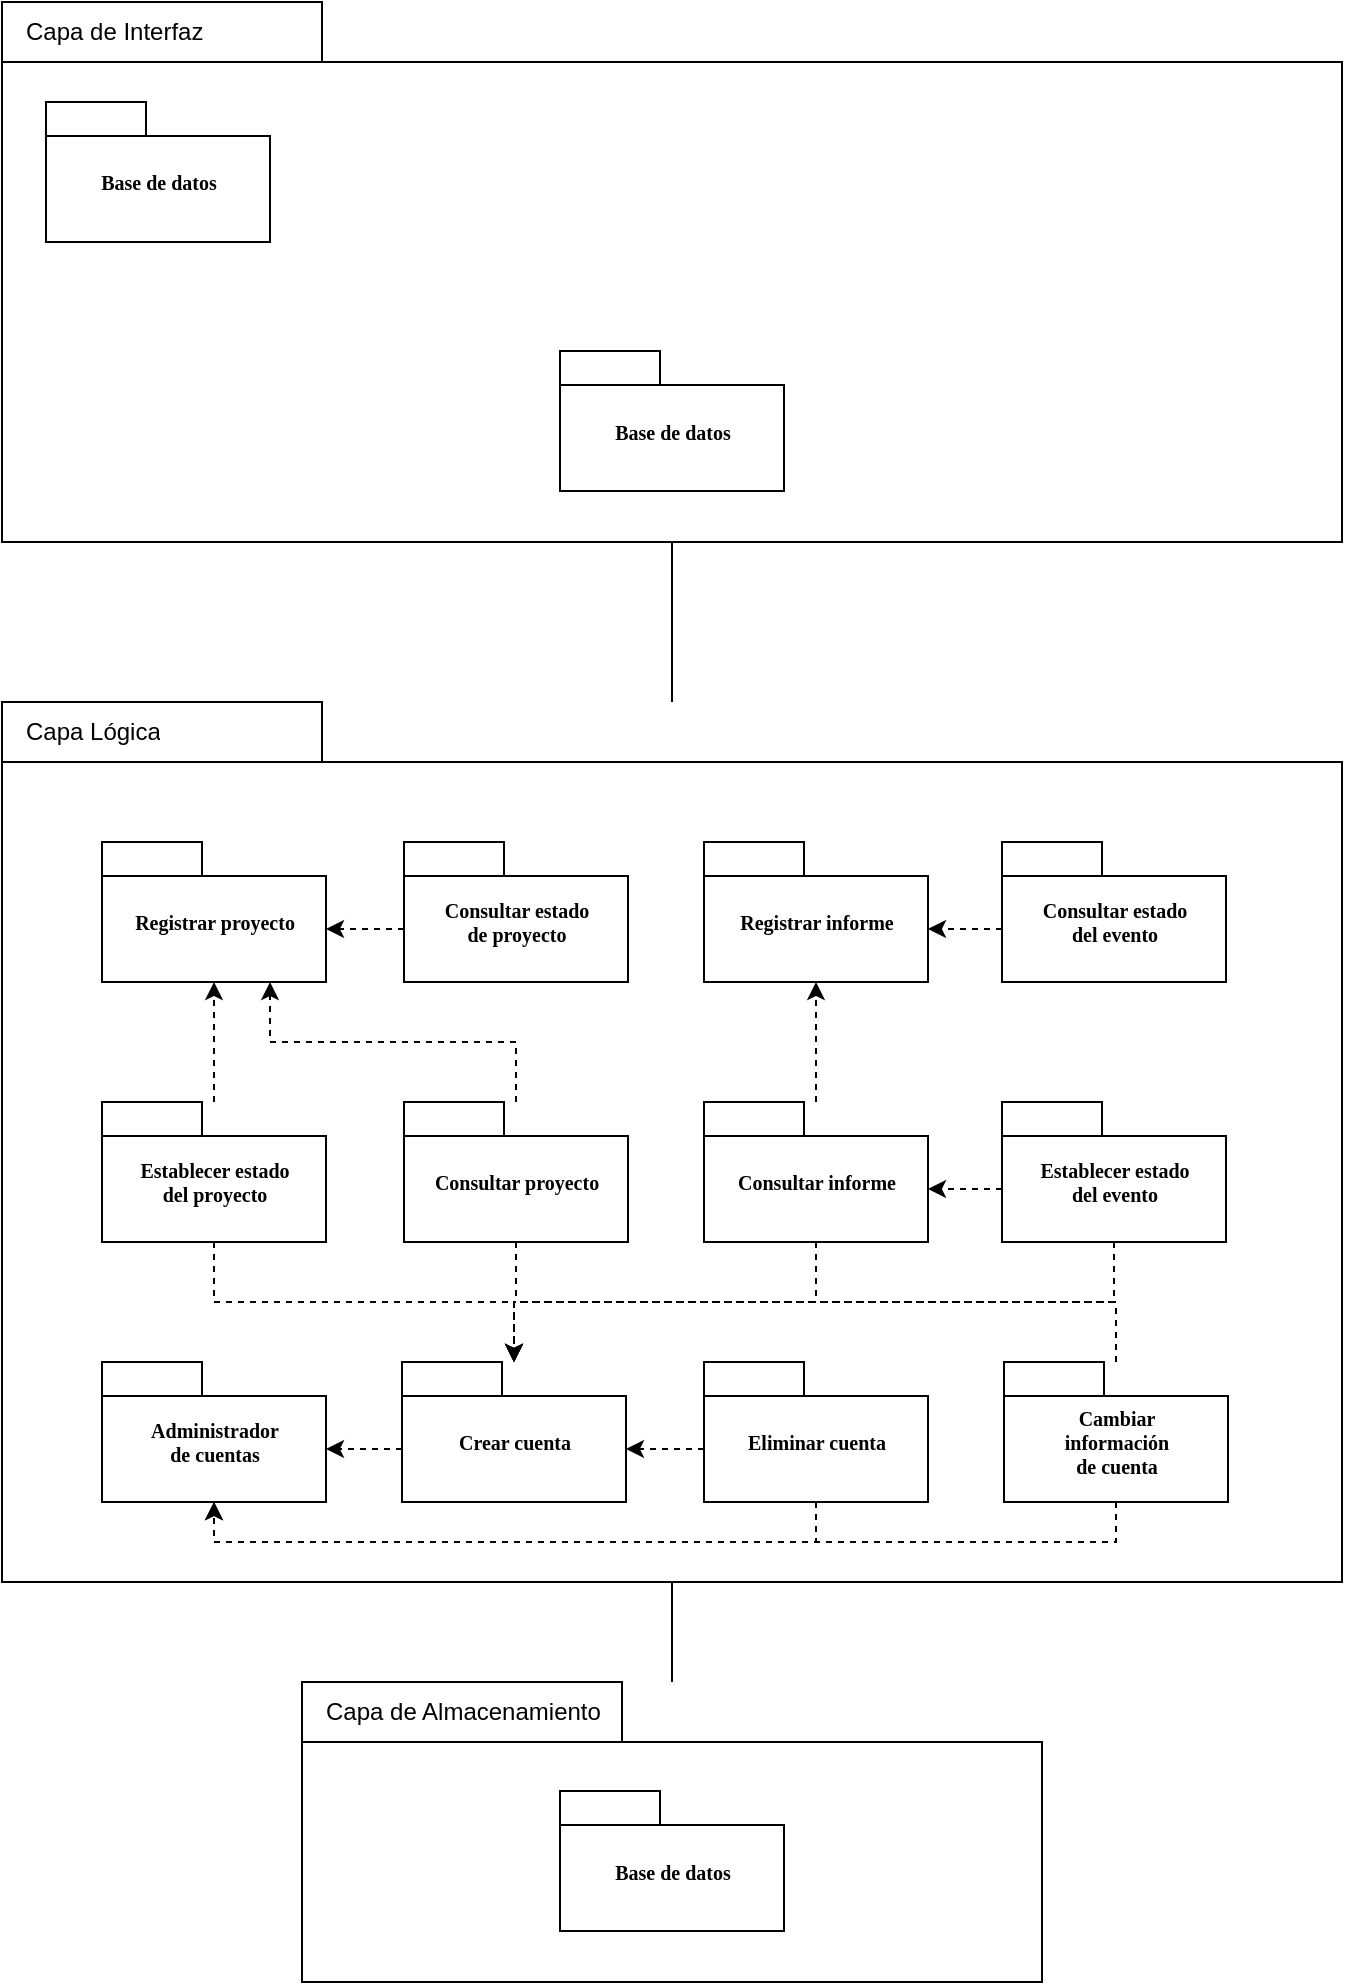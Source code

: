 <mxfile version="22.1.4" type="github">
  <diagram name="Page-1" id="b5b7bab2-c9e2-2cf4-8b2a-24fd1a2a6d21">
    <mxGraphModel dx="880" dy="478" grid="1" gridSize="10" guides="1" tooltips="1" connect="1" arrows="1" fold="1" page="1" pageScale="1" pageWidth="827" pageHeight="1169" background="none" math="0" shadow="0">
      <root>
        <mxCell id="0" />
        <mxCell id="1" parent="0" />
        <mxCell id="6e0c8c40b5770093-33" value="" style="shape=folder;fontStyle=1;spacingTop=10;tabWidth=160;tabHeight=30;tabPosition=left;html=1;rounded=0;shadow=0;comic=0;labelBackgroundColor=none;strokeColor=#000000;strokeWidth=1;fillColor=#ffffff;fontFamily=Verdana;fontSize=10;fontColor=#000000;align=center;" parent="1" vertex="1">
          <mxGeometry x="520" y="930" width="370" height="150" as="geometry" />
        </mxCell>
        <mxCell id="6e0c8c40b5770093-44" value="Base de datos" style="shape=folder;fontStyle=1;spacingTop=10;tabWidth=50;tabHeight=17;tabPosition=left;html=1;rounded=0;shadow=0;comic=0;labelBackgroundColor=none;strokeColor=#000000;strokeWidth=1;fillColor=#ffffff;fontFamily=Verdana;fontSize=10;fontColor=#000000;align=center;" parent="1" vertex="1">
          <mxGeometry x="649" y="984.5" width="112" height="70" as="geometry" />
        </mxCell>
        <mxCell id="3F0mdXIfwvMZStJcJfTv-2" value="Capa de Almacenamiento" style="text;strokeColor=none;fillColor=none;align=left;verticalAlign=middle;spacingLeft=4;spacingRight=4;overflow=hidden;points=[[0,0.5],[1,0.5]];portConstraint=eastwest;rotatable=0;whiteSpace=wrap;html=1;" vertex="1" parent="1">
          <mxGeometry x="525.5" y="935" width="154.5" height="20" as="geometry" />
        </mxCell>
        <mxCell id="3F0mdXIfwvMZStJcJfTv-4" value="" style="shape=folder;fontStyle=1;spacingTop=10;tabWidth=160;tabHeight=30;tabPosition=left;html=1;rounded=0;shadow=0;comic=0;labelBackgroundColor=none;strokeColor=#000000;strokeWidth=1;fillColor=#ffffff;fontFamily=Verdana;fontSize=10;fontColor=#000000;align=center;" vertex="1" parent="1">
          <mxGeometry x="370" y="440" width="670" height="440" as="geometry" />
        </mxCell>
        <mxCell id="3F0mdXIfwvMZStJcJfTv-5" value="Registrar proyecto" style="shape=folder;fontStyle=1;spacingTop=10;tabWidth=50;tabHeight=17;tabPosition=left;html=1;rounded=0;shadow=0;comic=0;labelBackgroundColor=none;strokeColor=#000000;strokeWidth=1;fillColor=#ffffff;fontFamily=Verdana;fontSize=10;fontColor=#000000;align=center;" vertex="1" parent="1">
          <mxGeometry x="420" y="510" width="112" height="70" as="geometry" />
        </mxCell>
        <mxCell id="3F0mdXIfwvMZStJcJfTv-6" value="Capa Lógica" style="text;strokeColor=none;fillColor=none;align=left;verticalAlign=middle;spacingLeft=4;spacingRight=4;overflow=hidden;points=[[0,0.5],[1,0.5]];portConstraint=eastwest;rotatable=0;whiteSpace=wrap;html=1;" vertex="1" parent="1">
          <mxGeometry x="376" y="445" width="140" height="20" as="geometry" />
        </mxCell>
        <mxCell id="3F0mdXIfwvMZStJcJfTv-7" value="" style="shape=folder;fontStyle=1;spacingTop=10;tabWidth=160;tabHeight=30;tabPosition=left;html=1;rounded=0;shadow=0;comic=0;labelBackgroundColor=none;strokeColor=#000000;strokeWidth=1;fillColor=#ffffff;fontFamily=Verdana;fontSize=10;fontColor=#000000;align=center;" vertex="1" parent="1">
          <mxGeometry x="370" y="90" width="670" height="270" as="geometry" />
        </mxCell>
        <mxCell id="3F0mdXIfwvMZStJcJfTv-8" value="Base de datos" style="shape=folder;fontStyle=1;spacingTop=10;tabWidth=50;tabHeight=17;tabPosition=left;html=1;rounded=0;shadow=0;comic=0;labelBackgroundColor=none;strokeColor=#000000;strokeWidth=1;fillColor=#ffffff;fontFamily=Verdana;fontSize=10;fontColor=#000000;align=center;" vertex="1" parent="1">
          <mxGeometry x="649" y="264.5" width="112" height="70" as="geometry" />
        </mxCell>
        <mxCell id="3F0mdXIfwvMZStJcJfTv-9" value="Capa de Interfaz" style="text;strokeColor=none;fillColor=none;align=left;verticalAlign=middle;spacingLeft=4;spacingRight=4;overflow=hidden;points=[[0,0.5],[1,0.5]];portConstraint=eastwest;rotatable=0;whiteSpace=wrap;html=1;" vertex="1" parent="1">
          <mxGeometry x="376" y="95" width="144" height="20" as="geometry" />
        </mxCell>
        <mxCell id="3F0mdXIfwvMZStJcJfTv-12" value="" style="endArrow=none;html=1;rounded=0;" edge="1" parent="1" source="6e0c8c40b5770093-33" target="3F0mdXIfwvMZStJcJfTv-4">
          <mxGeometry width="50" height="50" relative="1" as="geometry">
            <mxPoint x="710" y="920" as="sourcePoint" />
            <mxPoint x="730" y="880" as="targetPoint" />
          </mxGeometry>
        </mxCell>
        <mxCell id="3F0mdXIfwvMZStJcJfTv-13" value="Consultar estado&lt;br&gt;de proyecto" style="shape=folder;fontStyle=1;spacingTop=10;tabWidth=50;tabHeight=17;tabPosition=left;html=1;rounded=0;shadow=0;comic=0;labelBackgroundColor=none;strokeColor=#000000;strokeWidth=1;fillColor=#ffffff;fontFamily=Verdana;fontSize=10;fontColor=#000000;align=center;" vertex="1" parent="1">
          <mxGeometry x="571" y="510" width="112" height="70" as="geometry" />
        </mxCell>
        <mxCell id="3F0mdXIfwvMZStJcJfTv-14" value="Registrar informe" style="shape=folder;fontStyle=1;spacingTop=10;tabWidth=50;tabHeight=17;tabPosition=left;html=1;rounded=0;shadow=0;comic=0;labelBackgroundColor=none;strokeColor=#000000;strokeWidth=1;fillColor=#ffffff;fontFamily=Verdana;fontSize=10;fontColor=#000000;align=center;" vertex="1" parent="1">
          <mxGeometry x="721" y="510" width="112" height="70" as="geometry" />
        </mxCell>
        <mxCell id="3F0mdXIfwvMZStJcJfTv-15" value="Consultar estado&lt;br&gt;del evento" style="shape=folder;fontStyle=1;spacingTop=10;tabWidth=50;tabHeight=17;tabPosition=left;html=1;rounded=0;shadow=0;comic=0;labelBackgroundColor=none;strokeColor=#000000;strokeWidth=1;fillColor=#ffffff;fontFamily=Verdana;fontSize=10;fontColor=#000000;align=center;" vertex="1" parent="1">
          <mxGeometry x="870" y="510" width="112" height="70" as="geometry" />
        </mxCell>
        <mxCell id="3F0mdXIfwvMZStJcJfTv-46" style="edgeStyle=orthogonalEdgeStyle;rounded=0;orthogonalLoop=1;jettySize=auto;html=1;exitX=0.5;exitY=1;exitDx=0;exitDy=0;exitPerimeter=0;dashed=1;" edge="1" parent="1" source="3F0mdXIfwvMZStJcJfTv-16" target="3F0mdXIfwvMZStJcJfTv-20">
          <mxGeometry relative="1" as="geometry" />
        </mxCell>
        <mxCell id="3F0mdXIfwvMZStJcJfTv-16" value="Establecer estado&lt;br&gt;del proyecto" style="shape=folder;fontStyle=1;spacingTop=10;tabWidth=50;tabHeight=17;tabPosition=left;html=1;rounded=0;shadow=0;comic=0;labelBackgroundColor=none;strokeColor=#000000;strokeWidth=1;fillColor=#ffffff;fontFamily=Verdana;fontSize=10;fontColor=#000000;align=center;" vertex="1" parent="1">
          <mxGeometry x="420" y="640" width="112" height="70" as="geometry" />
        </mxCell>
        <mxCell id="3F0mdXIfwvMZStJcJfTv-42" style="edgeStyle=orthogonalEdgeStyle;rounded=0;orthogonalLoop=1;jettySize=auto;html=1;exitX=0.5;exitY=1;exitDx=0;exitDy=0;exitPerimeter=0;dashed=1;" edge="1" parent="1" source="3F0mdXIfwvMZStJcJfTv-17" target="3F0mdXIfwvMZStJcJfTv-20">
          <mxGeometry relative="1" as="geometry" />
        </mxCell>
        <mxCell id="3F0mdXIfwvMZStJcJfTv-17" value="Consultar proyecto" style="shape=folder;fontStyle=1;spacingTop=10;tabWidth=50;tabHeight=17;tabPosition=left;html=1;rounded=0;shadow=0;comic=0;labelBackgroundColor=none;strokeColor=#000000;strokeWidth=1;fillColor=#ffffff;fontFamily=Verdana;fontSize=10;fontColor=#000000;align=center;" vertex="1" parent="1">
          <mxGeometry x="571" y="640" width="112" height="70" as="geometry" />
        </mxCell>
        <mxCell id="3F0mdXIfwvMZStJcJfTv-43" style="edgeStyle=orthogonalEdgeStyle;rounded=0;orthogonalLoop=1;jettySize=auto;html=1;exitX=0.5;exitY=1;exitDx=0;exitDy=0;exitPerimeter=0;dashed=1;" edge="1" parent="1" source="3F0mdXIfwvMZStJcJfTv-18" target="3F0mdXIfwvMZStJcJfTv-20">
          <mxGeometry relative="1" as="geometry" />
        </mxCell>
        <mxCell id="3F0mdXIfwvMZStJcJfTv-18" value="Consultar informe" style="shape=folder;fontStyle=1;spacingTop=10;tabWidth=50;tabHeight=17;tabPosition=left;html=1;rounded=0;shadow=0;comic=0;labelBackgroundColor=none;strokeColor=#000000;strokeWidth=1;fillColor=#ffffff;fontFamily=Verdana;fontSize=10;fontColor=#000000;align=center;" vertex="1" parent="1">
          <mxGeometry x="721" y="640" width="112" height="70" as="geometry" />
        </mxCell>
        <mxCell id="3F0mdXIfwvMZStJcJfTv-44" style="edgeStyle=orthogonalEdgeStyle;rounded=0;orthogonalLoop=1;jettySize=auto;html=1;exitX=0.5;exitY=1;exitDx=0;exitDy=0;exitPerimeter=0;dashed=1;" edge="1" parent="1" source="3F0mdXIfwvMZStJcJfTv-19" target="3F0mdXIfwvMZStJcJfTv-20">
          <mxGeometry relative="1" as="geometry" />
        </mxCell>
        <mxCell id="3F0mdXIfwvMZStJcJfTv-19" value="Establecer estado&lt;br&gt;del evento" style="shape=folder;fontStyle=1;spacingTop=10;tabWidth=50;tabHeight=17;tabPosition=left;html=1;rounded=0;shadow=0;comic=0;labelBackgroundColor=none;strokeColor=#000000;strokeWidth=1;fillColor=#ffffff;fontFamily=Verdana;fontSize=10;fontColor=#000000;align=center;" vertex="1" parent="1">
          <mxGeometry x="870" y="640" width="112" height="70" as="geometry" />
        </mxCell>
        <mxCell id="3F0mdXIfwvMZStJcJfTv-20" value="Crear cuenta" style="shape=folder;fontStyle=1;spacingTop=10;tabWidth=50;tabHeight=17;tabPosition=left;html=1;rounded=0;shadow=0;comic=0;labelBackgroundColor=none;strokeColor=#000000;strokeWidth=1;fillColor=#ffffff;fontFamily=Verdana;fontSize=10;fontColor=#000000;align=center;" vertex="1" parent="1">
          <mxGeometry x="570" y="770" width="112" height="70" as="geometry" />
        </mxCell>
        <mxCell id="3F0mdXIfwvMZStJcJfTv-21" value="Eliminar cuenta" style="shape=folder;fontStyle=1;spacingTop=10;tabWidth=50;tabHeight=17;tabPosition=left;html=1;rounded=0;shadow=0;comic=0;labelBackgroundColor=none;strokeColor=#000000;strokeWidth=1;fillColor=#ffffff;fontFamily=Verdana;fontSize=10;fontColor=#000000;align=center;" vertex="1" parent="1">
          <mxGeometry x="721" y="770" width="112" height="70" as="geometry" />
        </mxCell>
        <mxCell id="3F0mdXIfwvMZStJcJfTv-54" style="edgeStyle=orthogonalEdgeStyle;rounded=0;orthogonalLoop=1;jettySize=auto;html=1;dashed=1;" edge="1" parent="1" source="3F0mdXIfwvMZStJcJfTv-22" target="3F0mdXIfwvMZStJcJfTv-20">
          <mxGeometry relative="1" as="geometry">
            <Array as="points">
              <mxPoint x="927" y="740" />
              <mxPoint x="626" y="740" />
            </Array>
          </mxGeometry>
        </mxCell>
        <mxCell id="3F0mdXIfwvMZStJcJfTv-22" value="Cambiar&lt;br&gt;información&lt;br&gt;de cuenta" style="shape=folder;fontStyle=1;spacingTop=10;tabWidth=50;tabHeight=17;tabPosition=left;html=1;rounded=0;shadow=0;comic=0;labelBackgroundColor=none;strokeColor=#000000;strokeWidth=1;fillColor=#ffffff;fontFamily=Verdana;fontSize=10;fontColor=#000000;align=center;" vertex="1" parent="1">
          <mxGeometry x="871" y="770" width="112" height="70" as="geometry" />
        </mxCell>
        <mxCell id="3F0mdXIfwvMZStJcJfTv-27" style="edgeStyle=orthogonalEdgeStyle;rounded=0;orthogonalLoop=1;jettySize=auto;html=1;exitX=0;exitY=0;exitDx=0;exitDy=43.5;exitPerimeter=0;entryX=0;entryY=0;entryDx=112;entryDy=43.5;entryPerimeter=0;dashed=1;" edge="1" parent="1" source="3F0mdXIfwvMZStJcJfTv-13" target="3F0mdXIfwvMZStJcJfTv-5">
          <mxGeometry relative="1" as="geometry" />
        </mxCell>
        <mxCell id="3F0mdXIfwvMZStJcJfTv-28" style="edgeStyle=orthogonalEdgeStyle;rounded=0;orthogonalLoop=1;jettySize=auto;html=1;exitX=0;exitY=0;exitDx=0;exitDy=43.5;exitPerimeter=0;entryX=0;entryY=0;entryDx=112;entryDy=43.5;entryPerimeter=0;dashed=1;" edge="1" parent="1" source="3F0mdXIfwvMZStJcJfTv-15" target="3F0mdXIfwvMZStJcJfTv-14">
          <mxGeometry relative="1" as="geometry" />
        </mxCell>
        <mxCell id="3F0mdXIfwvMZStJcJfTv-29" style="edgeStyle=orthogonalEdgeStyle;rounded=0;orthogonalLoop=1;jettySize=auto;html=1;entryX=0.5;entryY=1;entryDx=0;entryDy=0;entryPerimeter=0;dashed=1;" edge="1" parent="1" source="3F0mdXIfwvMZStJcJfTv-16" target="3F0mdXIfwvMZStJcJfTv-5">
          <mxGeometry relative="1" as="geometry" />
        </mxCell>
        <mxCell id="3F0mdXIfwvMZStJcJfTv-31" style="edgeStyle=orthogonalEdgeStyle;rounded=0;orthogonalLoop=1;jettySize=auto;html=1;exitX=0;exitY=0;exitDx=0;exitDy=43.5;exitPerimeter=0;entryX=0;entryY=0;entryDx=112;entryDy=43.5;entryPerimeter=0;dashed=1;" edge="1" parent="1" source="3F0mdXIfwvMZStJcJfTv-21" target="3F0mdXIfwvMZStJcJfTv-20">
          <mxGeometry relative="1" as="geometry" />
        </mxCell>
        <mxCell id="3F0mdXIfwvMZStJcJfTv-33" style="edgeStyle=orthogonalEdgeStyle;rounded=0;orthogonalLoop=1;jettySize=auto;html=1;entryX=0.75;entryY=1;entryDx=0;entryDy=0;entryPerimeter=0;dashed=1;" edge="1" parent="1" source="3F0mdXIfwvMZStJcJfTv-17" target="3F0mdXIfwvMZStJcJfTv-5">
          <mxGeometry relative="1" as="geometry">
            <Array as="points">
              <mxPoint x="627" y="610" />
              <mxPoint x="504" y="610" />
            </Array>
          </mxGeometry>
        </mxCell>
        <mxCell id="3F0mdXIfwvMZStJcJfTv-36" style="edgeStyle=orthogonalEdgeStyle;rounded=0;orthogonalLoop=1;jettySize=auto;html=1;exitX=0;exitY=0;exitDx=0;exitDy=43.5;exitPerimeter=0;entryX=0;entryY=0;entryDx=112;entryDy=43.5;entryPerimeter=0;dashed=1;" edge="1" parent="1" source="3F0mdXIfwvMZStJcJfTv-19" target="3F0mdXIfwvMZStJcJfTv-18">
          <mxGeometry relative="1" as="geometry" />
        </mxCell>
        <mxCell id="3F0mdXIfwvMZStJcJfTv-41" style="edgeStyle=orthogonalEdgeStyle;rounded=0;orthogonalLoop=1;jettySize=auto;html=1;entryX=0.5;entryY=1;entryDx=0;entryDy=0;entryPerimeter=0;dashed=1;" edge="1" parent="1" source="3F0mdXIfwvMZStJcJfTv-18" target="3F0mdXIfwvMZStJcJfTv-14">
          <mxGeometry relative="1" as="geometry" />
        </mxCell>
        <mxCell id="3F0mdXIfwvMZStJcJfTv-47" value="Administrador&lt;br&gt;de cuentas" style="shape=folder;fontStyle=1;spacingTop=10;tabWidth=50;tabHeight=17;tabPosition=left;html=1;rounded=0;shadow=0;comic=0;labelBackgroundColor=none;strokeColor=#000000;strokeWidth=1;fillColor=#ffffff;fontFamily=Verdana;fontSize=10;fontColor=#000000;align=center;" vertex="1" parent="1">
          <mxGeometry x="420" y="770" width="112" height="70" as="geometry" />
        </mxCell>
        <mxCell id="3F0mdXIfwvMZStJcJfTv-48" style="edgeStyle=orthogonalEdgeStyle;rounded=0;orthogonalLoop=1;jettySize=auto;html=1;exitX=0;exitY=0;exitDx=0;exitDy=43.5;exitPerimeter=0;entryX=0;entryY=0;entryDx=112;entryDy=43.5;entryPerimeter=0;dashed=1;" edge="1" parent="1" source="3F0mdXIfwvMZStJcJfTv-20" target="3F0mdXIfwvMZStJcJfTv-47">
          <mxGeometry relative="1" as="geometry" />
        </mxCell>
        <mxCell id="3F0mdXIfwvMZStJcJfTv-52" style="edgeStyle=orthogonalEdgeStyle;rounded=0;orthogonalLoop=1;jettySize=auto;html=1;exitX=0.5;exitY=1;exitDx=0;exitDy=0;exitPerimeter=0;entryX=0.5;entryY=1;entryDx=0;entryDy=0;entryPerimeter=0;dashed=1;" edge="1" parent="1" source="3F0mdXIfwvMZStJcJfTv-21" target="3F0mdXIfwvMZStJcJfTv-47">
          <mxGeometry relative="1" as="geometry" />
        </mxCell>
        <mxCell id="3F0mdXIfwvMZStJcJfTv-56" style="edgeStyle=orthogonalEdgeStyle;rounded=0;orthogonalLoop=1;jettySize=auto;html=1;exitX=0.5;exitY=1;exitDx=0;exitDy=0;exitPerimeter=0;entryX=0.5;entryY=1;entryDx=0;entryDy=0;entryPerimeter=0;dashed=1;" edge="1" parent="1" source="3F0mdXIfwvMZStJcJfTv-22" target="3F0mdXIfwvMZStJcJfTv-47">
          <mxGeometry relative="1" as="geometry" />
        </mxCell>
        <mxCell id="3F0mdXIfwvMZStJcJfTv-58" value="" style="endArrow=none;html=1;rounded=0;entryX=0.5;entryY=1;entryDx=0;entryDy=0;entryPerimeter=0;" edge="1" parent="1" source="3F0mdXIfwvMZStJcJfTv-4" target="3F0mdXIfwvMZStJcJfTv-7">
          <mxGeometry width="50" height="50" relative="1" as="geometry">
            <mxPoint x="660" y="420" as="sourcePoint" />
            <mxPoint x="710" y="370" as="targetPoint" />
          </mxGeometry>
        </mxCell>
        <mxCell id="3F0mdXIfwvMZStJcJfTv-59" value="Base de datos" style="shape=folder;fontStyle=1;spacingTop=10;tabWidth=50;tabHeight=17;tabPosition=left;html=1;rounded=0;shadow=0;comic=0;labelBackgroundColor=none;strokeColor=#000000;strokeWidth=1;fillColor=#ffffff;fontFamily=Verdana;fontSize=10;fontColor=#000000;align=center;" vertex="1" parent="1">
          <mxGeometry x="392" y="140" width="112" height="70" as="geometry" />
        </mxCell>
      </root>
    </mxGraphModel>
  </diagram>
</mxfile>
